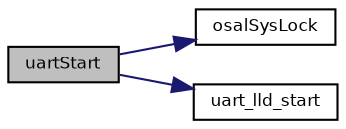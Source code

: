 digraph "uartStart"
{
  bgcolor="transparent";
  edge [fontname="Helvetica",fontsize="8",labelfontname="Helvetica",labelfontsize="8"];
  node [fontname="Helvetica",fontsize="8",shape=record];
  rankdir="LR";
  Node6 [label="uartStart",height=0.2,width=0.4,color="black", fillcolor="grey75", style="filled", fontcolor="black"];
  Node6 -> Node7 [color="midnightblue",fontsize="8",style="solid",fontname="Helvetica"];
  Node7 [label="osalSysLock",height=0.2,width=0.4,color="black",URL="$group___o_s_a_l.html#ga0cb5e528b0114b4ca61c2eb65a0515fa",tooltip="Enters a critical zone from thread context. "];
  Node6 -> Node8 [color="midnightblue",fontsize="8",style="solid",fontname="Helvetica"];
  Node8 [label="uart_lld_start",height=0.2,width=0.4,color="black",URL="$group___u_a_r_t.html#ga3d362eceb6050bf012b52a61a669674d",tooltip="Configures and activates the UART peripheral. "];
}
